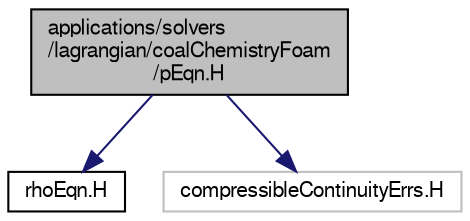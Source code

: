 digraph "applications/solvers/lagrangian/coalChemistryFoam/pEqn.H"
{
  bgcolor="transparent";
  edge [fontname="FreeSans",fontsize="10",labelfontname="FreeSans",labelfontsize="10"];
  node [fontname="FreeSans",fontsize="10",shape=record];
  Node0 [label="applications/solvers\l/lagrangian/coalChemistryFoam\l/pEqn.H",height=0.2,width=0.4,color="black", fillcolor="grey75", style="filled", fontcolor="black"];
  Node0 -> Node1 [color="midnightblue",fontsize="10",style="solid",fontname="FreeSans"];
  Node1 [label="rhoEqn.H",height=0.2,width=0.4,color="black",URL="$a39269.html",tooltip="Solve the continuity for density. "];
  Node0 -> Node2 [color="midnightblue",fontsize="10",style="solid",fontname="FreeSans"];
  Node2 [label="compressibleContinuityErrs.H",height=0.2,width=0.4,color="grey75"];
}
